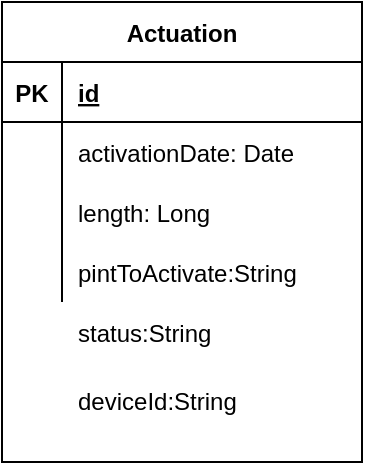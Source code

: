 <mxfile version="14.9.8" type="device"><diagram id="CfqNxsQNKP8RelrF0Fz4" name="Page-1"><mxGraphModel dx="1422" dy="762" grid="1" gridSize="10" guides="1" tooltips="1" connect="1" arrows="1" fold="1" page="1" pageScale="1" pageWidth="1169" pageHeight="827" math="0" shadow="0"><root><mxCell id="0"/><mxCell id="1" parent="0"/><mxCell id="Ye8VseaaPUaP93JwxTl--1" value="Actuation" style="shape=table;startSize=30;container=1;collapsible=1;childLayout=tableLayout;fixedRows=1;rowLines=0;fontStyle=1;align=center;resizeLast=1;" vertex="1" parent="1"><mxGeometry x="480" y="200" width="180" height="230" as="geometry"/></mxCell><mxCell id="Ye8VseaaPUaP93JwxTl--2" value="" style="shape=partialRectangle;collapsible=0;dropTarget=0;pointerEvents=0;fillColor=none;top=0;left=0;bottom=1;right=0;points=[[0,0.5],[1,0.5]];portConstraint=eastwest;" vertex="1" parent="Ye8VseaaPUaP93JwxTl--1"><mxGeometry y="30" width="180" height="30" as="geometry"/></mxCell><mxCell id="Ye8VseaaPUaP93JwxTl--3" value="PK" style="shape=partialRectangle;connectable=0;fillColor=none;top=0;left=0;bottom=0;right=0;fontStyle=1;overflow=hidden;" vertex="1" parent="Ye8VseaaPUaP93JwxTl--2"><mxGeometry width="30" height="30" as="geometry"/></mxCell><mxCell id="Ye8VseaaPUaP93JwxTl--4" value="id" style="shape=partialRectangle;connectable=0;fillColor=none;top=0;left=0;bottom=0;right=0;align=left;spacingLeft=6;fontStyle=5;overflow=hidden;" vertex="1" parent="Ye8VseaaPUaP93JwxTl--2"><mxGeometry x="30" width="150" height="30" as="geometry"/></mxCell><mxCell id="Ye8VseaaPUaP93JwxTl--5" value="" style="shape=partialRectangle;collapsible=0;dropTarget=0;pointerEvents=0;fillColor=none;top=0;left=0;bottom=0;right=0;points=[[0,0.5],[1,0.5]];portConstraint=eastwest;" vertex="1" parent="Ye8VseaaPUaP93JwxTl--1"><mxGeometry y="60" width="180" height="30" as="geometry"/></mxCell><mxCell id="Ye8VseaaPUaP93JwxTl--6" value="" style="shape=partialRectangle;connectable=0;fillColor=none;top=0;left=0;bottom=0;right=0;editable=1;overflow=hidden;" vertex="1" parent="Ye8VseaaPUaP93JwxTl--5"><mxGeometry width="30" height="30" as="geometry"/></mxCell><mxCell id="Ye8VseaaPUaP93JwxTl--7" value="activationDate: Date" style="shape=partialRectangle;connectable=0;fillColor=none;top=0;left=0;bottom=0;right=0;align=left;spacingLeft=6;overflow=hidden;" vertex="1" parent="Ye8VseaaPUaP93JwxTl--5"><mxGeometry x="30" width="150" height="30" as="geometry"/></mxCell><mxCell id="Ye8VseaaPUaP93JwxTl--8" value="" style="shape=partialRectangle;collapsible=0;dropTarget=0;pointerEvents=0;fillColor=none;top=0;left=0;bottom=0;right=0;points=[[0,0.5],[1,0.5]];portConstraint=eastwest;" vertex="1" parent="Ye8VseaaPUaP93JwxTl--1"><mxGeometry y="90" width="180" height="30" as="geometry"/></mxCell><mxCell id="Ye8VseaaPUaP93JwxTl--9" value="" style="shape=partialRectangle;connectable=0;fillColor=none;top=0;left=0;bottom=0;right=0;editable=1;overflow=hidden;" vertex="1" parent="Ye8VseaaPUaP93JwxTl--8"><mxGeometry width="30" height="30" as="geometry"/></mxCell><mxCell id="Ye8VseaaPUaP93JwxTl--10" value="length: Long" style="shape=partialRectangle;connectable=0;fillColor=none;top=0;left=0;bottom=0;right=0;align=left;spacingLeft=6;overflow=hidden;" vertex="1" parent="Ye8VseaaPUaP93JwxTl--8"><mxGeometry x="30" width="150" height="30" as="geometry"/></mxCell><mxCell id="Ye8VseaaPUaP93JwxTl--11" value="" style="shape=partialRectangle;collapsible=0;dropTarget=0;pointerEvents=0;fillColor=none;top=0;left=0;bottom=0;right=0;points=[[0,0.5],[1,0.5]];portConstraint=eastwest;" vertex="1" parent="Ye8VseaaPUaP93JwxTl--1"><mxGeometry y="120" width="180" height="30" as="geometry"/></mxCell><mxCell id="Ye8VseaaPUaP93JwxTl--12" value="" style="shape=partialRectangle;connectable=0;fillColor=none;top=0;left=0;bottom=0;right=0;editable=1;overflow=hidden;" vertex="1" parent="Ye8VseaaPUaP93JwxTl--11"><mxGeometry width="30" height="30" as="geometry"/></mxCell><mxCell id="Ye8VseaaPUaP93JwxTl--13" value="pintToActivate:String" style="shape=partialRectangle;connectable=0;fillColor=none;top=0;left=0;bottom=0;right=0;align=left;spacingLeft=6;overflow=hidden;" vertex="1" parent="Ye8VseaaPUaP93JwxTl--11"><mxGeometry x="30" width="150" height="30" as="geometry"/></mxCell><mxCell id="Ye8VseaaPUaP93JwxTl--14" value="" style="shape=partialRectangle;collapsible=0;dropTarget=0;pointerEvents=0;fillColor=none;top=0;left=0;bottom=0;right=0;points=[[0,0.5],[1,0.5]];portConstraint=eastwest;" vertex="1" parent="1"><mxGeometry x="480" y="350" width="180" height="30" as="geometry"/></mxCell><mxCell id="Ye8VseaaPUaP93JwxTl--15" value="" style="shape=partialRectangle;connectable=0;fillColor=none;top=0;left=0;bottom=0;right=0;editable=1;overflow=hidden;" vertex="1" parent="Ye8VseaaPUaP93JwxTl--14"><mxGeometry width="30" height="30" as="geometry"/></mxCell><mxCell id="Ye8VseaaPUaP93JwxTl--16" value="status:String" style="shape=partialRectangle;connectable=0;fillColor=none;top=0;left=0;bottom=0;right=0;align=left;spacingLeft=6;overflow=hidden;" vertex="1" parent="Ye8VseaaPUaP93JwxTl--14"><mxGeometry x="30" width="150" height="30" as="geometry"/></mxCell><mxCell id="Ye8VseaaPUaP93JwxTl--17" value="" style="shape=partialRectangle;collapsible=0;dropTarget=0;pointerEvents=0;fillColor=none;top=0;left=0;bottom=0;right=0;points=[[0,0.5],[1,0.5]];portConstraint=eastwest;" vertex="1" parent="1"><mxGeometry x="480" y="384" width="180" height="30" as="geometry"/></mxCell><mxCell id="Ye8VseaaPUaP93JwxTl--18" value="" style="shape=partialRectangle;connectable=0;fillColor=none;top=0;left=0;bottom=0;right=0;editable=1;overflow=hidden;" vertex="1" parent="Ye8VseaaPUaP93JwxTl--17"><mxGeometry width="30" height="30" as="geometry"/></mxCell><mxCell id="Ye8VseaaPUaP93JwxTl--19" value="deviceId:String" style="shape=partialRectangle;connectable=0;fillColor=none;top=0;left=0;bottom=0;right=0;align=left;spacingLeft=6;overflow=hidden;" vertex="1" parent="Ye8VseaaPUaP93JwxTl--17"><mxGeometry x="30" width="150" height="30" as="geometry"/></mxCell></root></mxGraphModel></diagram></mxfile>